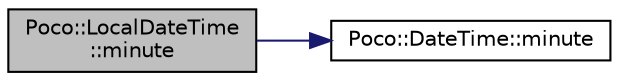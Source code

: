 digraph "Poco::LocalDateTime::minute"
{
 // LATEX_PDF_SIZE
  edge [fontname="Helvetica",fontsize="10",labelfontname="Helvetica",labelfontsize="10"];
  node [fontname="Helvetica",fontsize="10",shape=record];
  rankdir="LR";
  Node1 [label="Poco::LocalDateTime\l::minute",height=0.2,width=0.4,color="black", fillcolor="grey75", style="filled", fontcolor="black",tooltip="Returns true if hour >= 12."];
  Node1 -> Node2 [color="midnightblue",fontsize="10",style="solid"];
  Node2 [label="Poco::DateTime::minute",height=0.2,width=0.4,color="black", fillcolor="white", style="filled",URL="$classPoco_1_1DateTime.html#afe89a3a4024a0ec5569a979d230df3a3",tooltip="Returns true if hour >= 12."];
}
